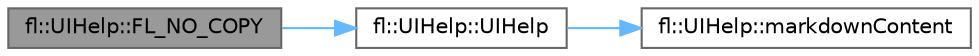 digraph "fl::UIHelp::FL_NO_COPY"
{
 // INTERACTIVE_SVG=YES
 // LATEX_PDF_SIZE
  bgcolor="transparent";
  edge [fontname=Helvetica,fontsize=10,labelfontname=Helvetica,labelfontsize=10];
  node [fontname=Helvetica,fontsize=10,shape=box,height=0.2,width=0.4];
  rankdir="LR";
  Node1 [id="Node000001",label="fl::UIHelp::FL_NO_COPY",height=0.2,width=0.4,color="gray40", fillcolor="grey60", style="filled", fontcolor="black",tooltip=" "];
  Node1 -> Node2 [id="edge1_Node000001_Node000002",color="steelblue1",style="solid",tooltip=" "];
  Node2 [id="Node000002",label="fl::UIHelp::UIHelp",height=0.2,width=0.4,color="grey40", fillcolor="white", style="filled",URL="$df/d0e/classfl_1_1_u_i_help_a0bcc8fc0fa59f4347689dce29bfdd319.html#a0bcc8fc0fa59f4347689dce29bfdd319",tooltip=" "];
  Node2 -> Node3 [id="edge2_Node000002_Node000003",color="steelblue1",style="solid",tooltip=" "];
  Node3 [id="Node000003",label="fl::UIHelp::markdownContent",height=0.2,width=0.4,color="grey40", fillcolor="white", style="filled",URL="$df/d0e/classfl_1_1_u_i_help_a4916ff35917a0dc44a52c7426ebf5f5c.html#a4916ff35917a0dc44a52c7426ebf5f5c",tooltip=" "];
}
